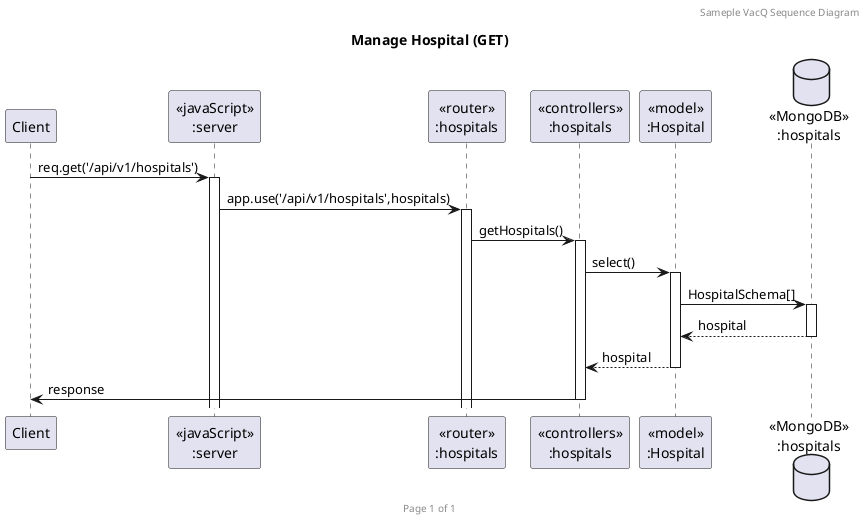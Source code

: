 @startuml Manage Hospital (GET)

header Sameple VacQ Sequence Diagram
footer Page %page% of %lastpage%
title "Manage Hospital (GET)"

participant "Client" as client
participant "<<javaScript>>\n:server" as server
participant "<<router>>\n:hospitals" as routerHospitals
participant "<<controllers>>\n:hospitals" as controllersHospitals
participant "<<model>>\n:Hospital" as modelHospital
database "<<MongoDB>>\n:hospitals" as HospitalsDatabase

client->server ++:req.get('/api/v1/hospitals')
server->routerHospitals ++:app.use('/api/v1/hospitals',hospitals)
routerHospitals -> controllersHospitals ++:getHospitals()
controllersHospitals->modelHospital ++:select()
modelHospital ->HospitalsDatabase ++: HospitalSchema[]
HospitalsDatabase --> modelHospital --: hospital
controllersHospitals <-- modelHospital --:hospital
controllersHospitals->client --:response

@enduml
